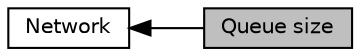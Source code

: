 digraph "Queue size"
{
  edge [fontname="Helvetica",fontsize="10",labelfontname="Helvetica",labelfontsize="10"];
  node [fontname="Helvetica",fontsize="10",shape=box];
  rankdir=LR;
  Node2 [label="Network",height=0.2,width=0.4,color="black", fillcolor="white", style="filled",URL="$group__network.html",tooltip="This section documents the API of the ns-3 network module."];
  Node1 [label="Queue size",height=0.2,width=0.4,color="black", fillcolor="grey75", style="filled", fontcolor="black",tooltip=" "];
  Node2->Node1 [shape=plaintext, dir="back", style="solid"];
}
